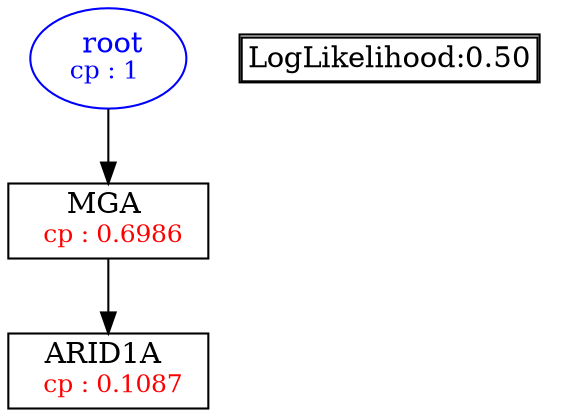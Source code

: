 digraph tree {
    "root" [label=<<font color='Blue'> root</font><br/><font color='Blue' POINT-SIZE='12'>cp : 1 </font>>, shape=oval, color=Blue];
    "S2" [label =<MGA <br/> <font color='Red' POINT-SIZE='12'> cp : 0.6986 </font>>, shape=box];
    "S1" [label =<ARID1A <br/> <font color='Red' POINT-SIZE='12'> cp : 0.1087 </font>>, shape=box];
    "root" -> "S2";
    "S2" -> "S1";

    node[shape=plaintext]
    fontsize="10"
    struct1 [label=
    <<TABLE BORDER="1" CELLBORDER="1" CELLSPACING="0" >
    <TR><TD ALIGN="LEFT">LogLikelihood:0.50</TD></TR>
    </TABLE>>];

}
